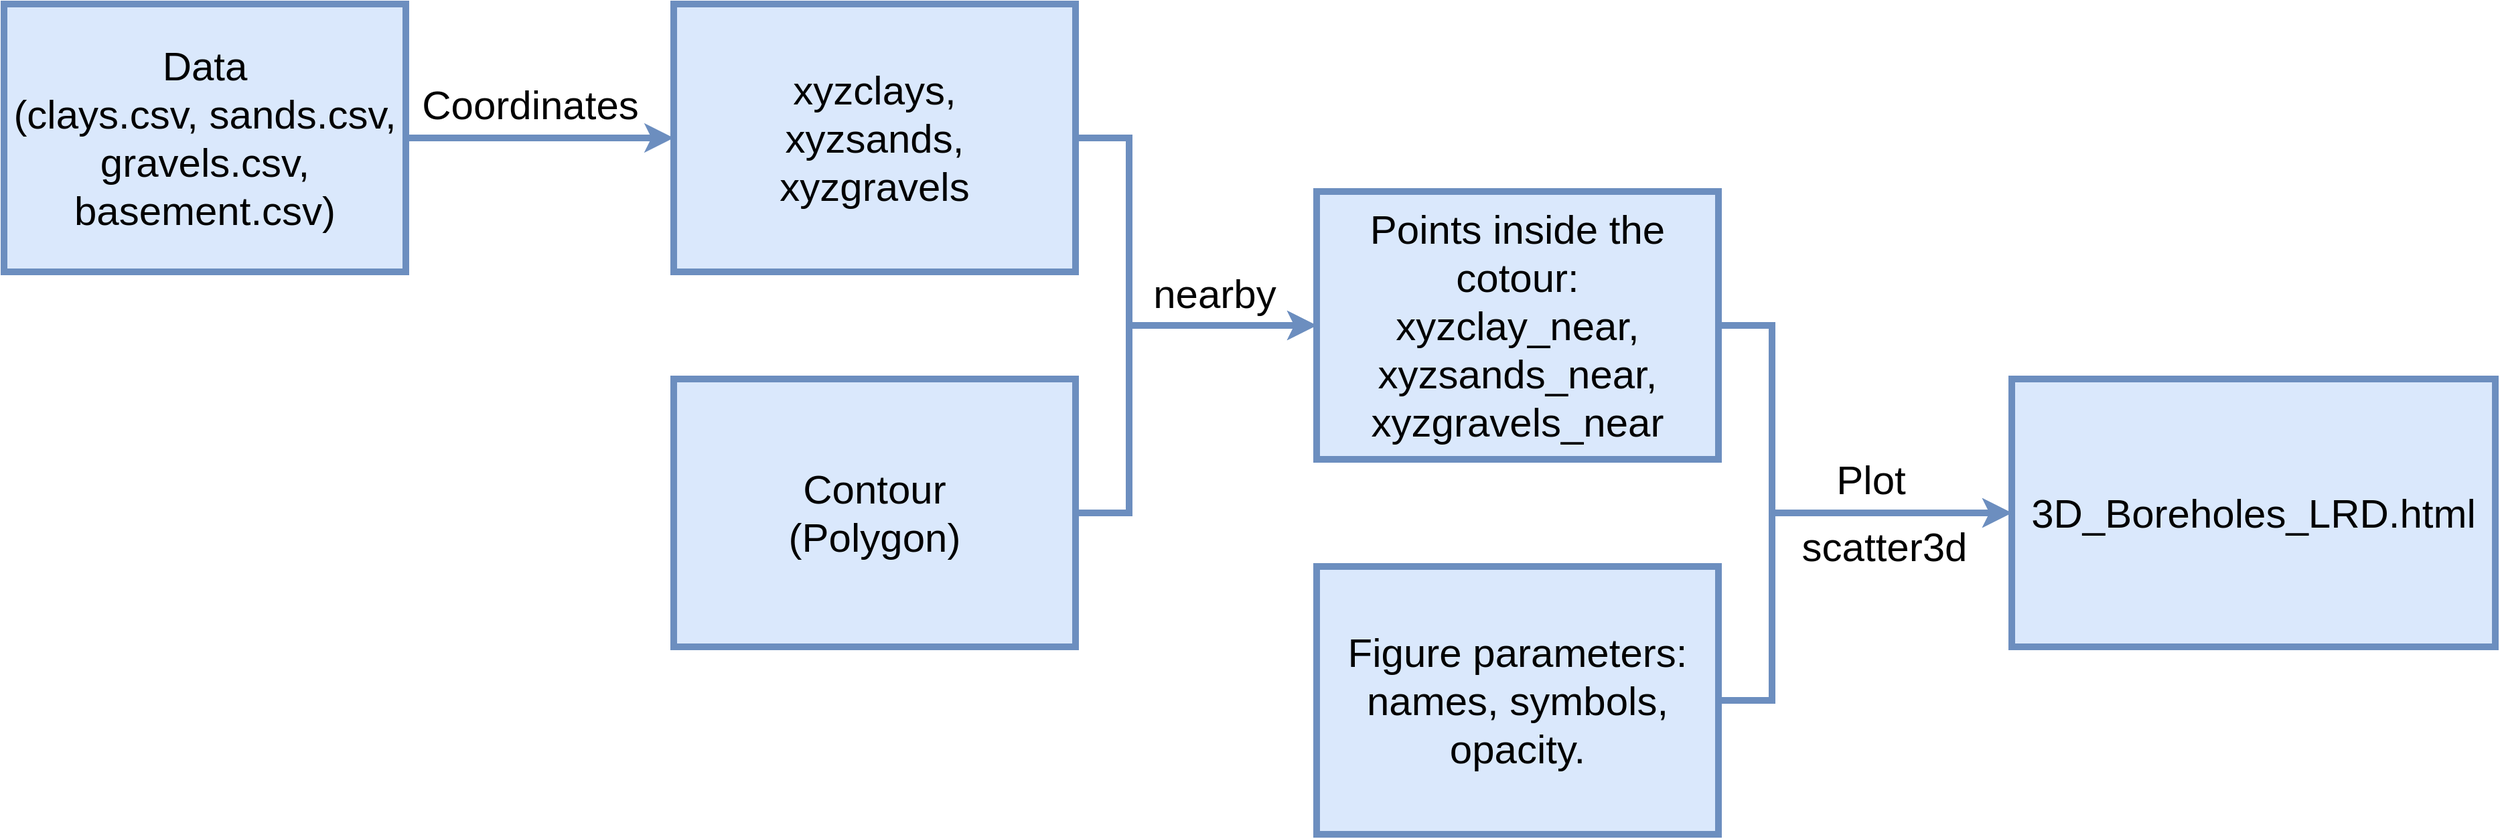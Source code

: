 <mxfile version="18.1.3" type="device"><diagram id="0bjjOGHsQ2b5K5tM8DwL" name="Page-1"><mxGraphModel dx="2435" dy="1128" grid="1" gridSize="10" guides="1" tooltips="1" connect="1" arrows="1" fold="1" page="1" pageScale="1" pageWidth="1600" pageHeight="1200" math="0" shadow="0"><root><mxCell id="0"/><mxCell id="1" parent="0"/><mxCell id="aII2p7Pa5SC3A94r0Jea-22" style="edgeStyle=orthogonalEdgeStyle;rounded=0;orthogonalLoop=1;jettySize=auto;html=1;exitX=1;exitY=0.5;exitDx=0;exitDy=0;entryX=0;entryY=0.5;entryDx=0;entryDy=0;fontSize=30;strokeWidth=5;fillColor=#dae8fc;strokeColor=#6c8ebf;" parent="1" source="NRQtJW78DbEs29Zuit45-1" target="NRQtJW78DbEs29Zuit45-2" edge="1"><mxGeometry relative="1" as="geometry"><Array as="points"><mxPoint x="860" y="500"/><mxPoint x="860" y="360"/></Array></mxGeometry></mxCell><mxCell id="NRQtJW78DbEs29Zuit45-1" value="&lt;div style=&quot;font-size: 30px;&quot;&gt;Contour&lt;/div&gt;&lt;div style=&quot;font-size: 30px;&quot;&gt;(Polygon)&lt;br style=&quot;font-size: 30px;&quot;&gt;&lt;/div&gt;" style="rounded=0;whiteSpace=wrap;html=1;fontSize=30;fillColor=#dae8fc;strokeColor=#6c8ebf;strokeWidth=5;" parent="1" vertex="1"><mxGeometry x="520" y="400" width="300" height="200" as="geometry"/></mxCell><mxCell id="aII2p7Pa5SC3A94r0Jea-23" style="edgeStyle=orthogonalEdgeStyle;rounded=0;orthogonalLoop=1;jettySize=auto;html=1;exitX=1;exitY=0.5;exitDx=0;exitDy=0;entryX=0;entryY=0.5;entryDx=0;entryDy=0;fontSize=30;strokeWidth=5;fillColor=#dae8fc;strokeColor=#6c8ebf;" parent="1" source="NRQtJW78DbEs29Zuit45-2" target="xGs3qARLVPL8EpoNPRfp-2" edge="1"><mxGeometry relative="1" as="geometry"><Array as="points"><mxPoint x="1340" y="360"/><mxPoint x="1340" y="500"/></Array></mxGeometry></mxCell><mxCell id="NRQtJW78DbEs29Zuit45-2" value="&lt;div style=&quot;font-size: 30px;&quot;&gt;Points inside the cotour:&lt;/div&gt;&lt;div&gt;xyzclay_near,&lt;/div&gt;&lt;div&gt;xyzsands_near,&lt;/div&gt;&lt;div&gt;xyzgravels_near&lt;br&gt;&lt;/div&gt;" style="rounded=0;whiteSpace=wrap;html=1;fontSize=30;fillColor=#dae8fc;strokeColor=#6c8ebf;strokeWidth=5;" parent="1" vertex="1"><mxGeometry x="1000" y="260" width="300" height="200" as="geometry"/></mxCell><mxCell id="aII2p7Pa5SC3A94r0Jea-3" style="edgeStyle=orthogonalEdgeStyle;rounded=0;orthogonalLoop=1;jettySize=auto;html=1;exitX=1;exitY=0.5;exitDx=0;exitDy=0;entryX=0;entryY=0.5;entryDx=0;entryDy=0;fillColor=#dae8fc;strokeColor=#6c8ebf;strokeWidth=5;" parent="1" source="xGs3qARLVPL8EpoNPRfp-1" target="aII2p7Pa5SC3A94r0Jea-1" edge="1"><mxGeometry relative="1" as="geometry"/></mxCell><mxCell id="xGs3qARLVPL8EpoNPRfp-1" value="&lt;div style=&quot;font-size: 30px;&quot;&gt;Data&lt;/div&gt;&lt;div style=&quot;font-size: 30px;&quot;&gt;(clays.csv, sands.csv, gravels.csv, &lt;br&gt;&lt;/div&gt;&lt;div style=&quot;font-size: 30px;&quot;&gt;basement.csv)&lt;br style=&quot;font-size: 30px;&quot;&gt;&lt;/div&gt;" style="rounded=0;whiteSpace=wrap;html=1;fontSize=30;fillColor=#dae8fc;strokeColor=#6c8ebf;strokeWidth=5;" parent="1" vertex="1"><mxGeometry x="20" y="120" width="300" height="200" as="geometry"/></mxCell><mxCell id="xGs3qARLVPL8EpoNPRfp-2" value="3D_Boreholes_LRD.html" style="rounded=0;whiteSpace=wrap;html=1;fontSize=30;fillColor=#dae8fc;strokeColor=#6c8ebf;strokeWidth=5;" parent="1" vertex="1"><mxGeometry x="1519" y="400" width="361" height="200" as="geometry"/></mxCell><mxCell id="aII2p7Pa5SC3A94r0Jea-20" style="edgeStyle=orthogonalEdgeStyle;rounded=0;orthogonalLoop=1;jettySize=auto;html=1;exitX=1;exitY=0.5;exitDx=0;exitDy=0;entryX=0;entryY=0.5;entryDx=0;entryDy=0;fontSize=30;strokeWidth=5;fillColor=#dae8fc;strokeColor=#6c8ebf;" parent="1" source="aII2p7Pa5SC3A94r0Jea-1" target="NRQtJW78DbEs29Zuit45-2" edge="1"><mxGeometry relative="1" as="geometry"><Array as="points"><mxPoint x="860" y="220"/><mxPoint x="860" y="360"/></Array></mxGeometry></mxCell><mxCell id="aII2p7Pa5SC3A94r0Jea-1" value="xyzclays,&lt;div&gt;xyzsands,&lt;/div&gt;&lt;div&gt;xyzgravels&lt;br&gt;&lt;/div&gt;" style="rounded=0;whiteSpace=wrap;html=1;fontSize=30;fillColor=#dae8fc;strokeColor=#6c8ebf;strokeWidth=5;" parent="1" vertex="1"><mxGeometry x="520" y="120" width="300" height="200" as="geometry"/></mxCell><mxCell id="aII2p7Pa5SC3A94r0Jea-25" style="edgeStyle=orthogonalEdgeStyle;rounded=0;orthogonalLoop=1;jettySize=auto;html=1;exitX=1;exitY=0.5;exitDx=0;exitDy=0;entryX=0;entryY=0.5;entryDx=0;entryDy=0;fontSize=30;strokeWidth=5;fillColor=#dae8fc;strokeColor=#6c8ebf;" parent="1" source="aII2p7Pa5SC3A94r0Jea-2" target="xGs3qARLVPL8EpoNPRfp-2" edge="1"><mxGeometry relative="1" as="geometry"><Array as="points"><mxPoint x="1340" y="640"/><mxPoint x="1340" y="500"/></Array></mxGeometry></mxCell><mxCell id="aII2p7Pa5SC3A94r0Jea-2" value="&lt;div&gt;Figure parameters:&lt;/div&gt;&lt;div&gt;names, symbols, opacity.&lt;br&gt;&lt;/div&gt;" style="rounded=0;whiteSpace=wrap;html=1;fontSize=30;fillColor=#dae8fc;strokeColor=#6c8ebf;strokeWidth=5;" parent="1" vertex="1"><mxGeometry x="1000" y="540" width="300" height="200" as="geometry"/></mxCell><mxCell id="aII2p7Pa5SC3A94r0Jea-13" value="Coordinates" style="text;html=1;strokeColor=none;fillColor=none;align=center;verticalAlign=middle;whiteSpace=wrap;rounded=0;fontSize=30;" parent="1" vertex="1"><mxGeometry x="318" y="170" width="190" height="50" as="geometry"/></mxCell><mxCell id="aII2p7Pa5SC3A94r0Jea-14" value="nearby" style="text;html=1;strokeColor=none;fillColor=none;align=center;verticalAlign=middle;whiteSpace=wrap;rounded=0;fontSize=30;" parent="1" vertex="1"><mxGeometry x="829" y="311" width="190" height="50" as="geometry"/></mxCell><mxCell id="aII2p7Pa5SC3A94r0Jea-15" value="Plot" style="text;html=1;strokeColor=none;fillColor=none;align=center;verticalAlign=middle;whiteSpace=wrap;rounded=0;fontSize=30;" parent="1" vertex="1"><mxGeometry x="1319" y="450" width="190" height="50" as="geometry"/></mxCell><mxCell id="aII2p7Pa5SC3A94r0Jea-16" value="scatter3d" style="text;html=1;strokeColor=none;fillColor=none;align=center;verticalAlign=middle;whiteSpace=wrap;rounded=0;fontSize=30;" parent="1" vertex="1"><mxGeometry x="1329" y="500" width="190" height="50" as="geometry"/></mxCell></root></mxGraphModel></diagram></mxfile>